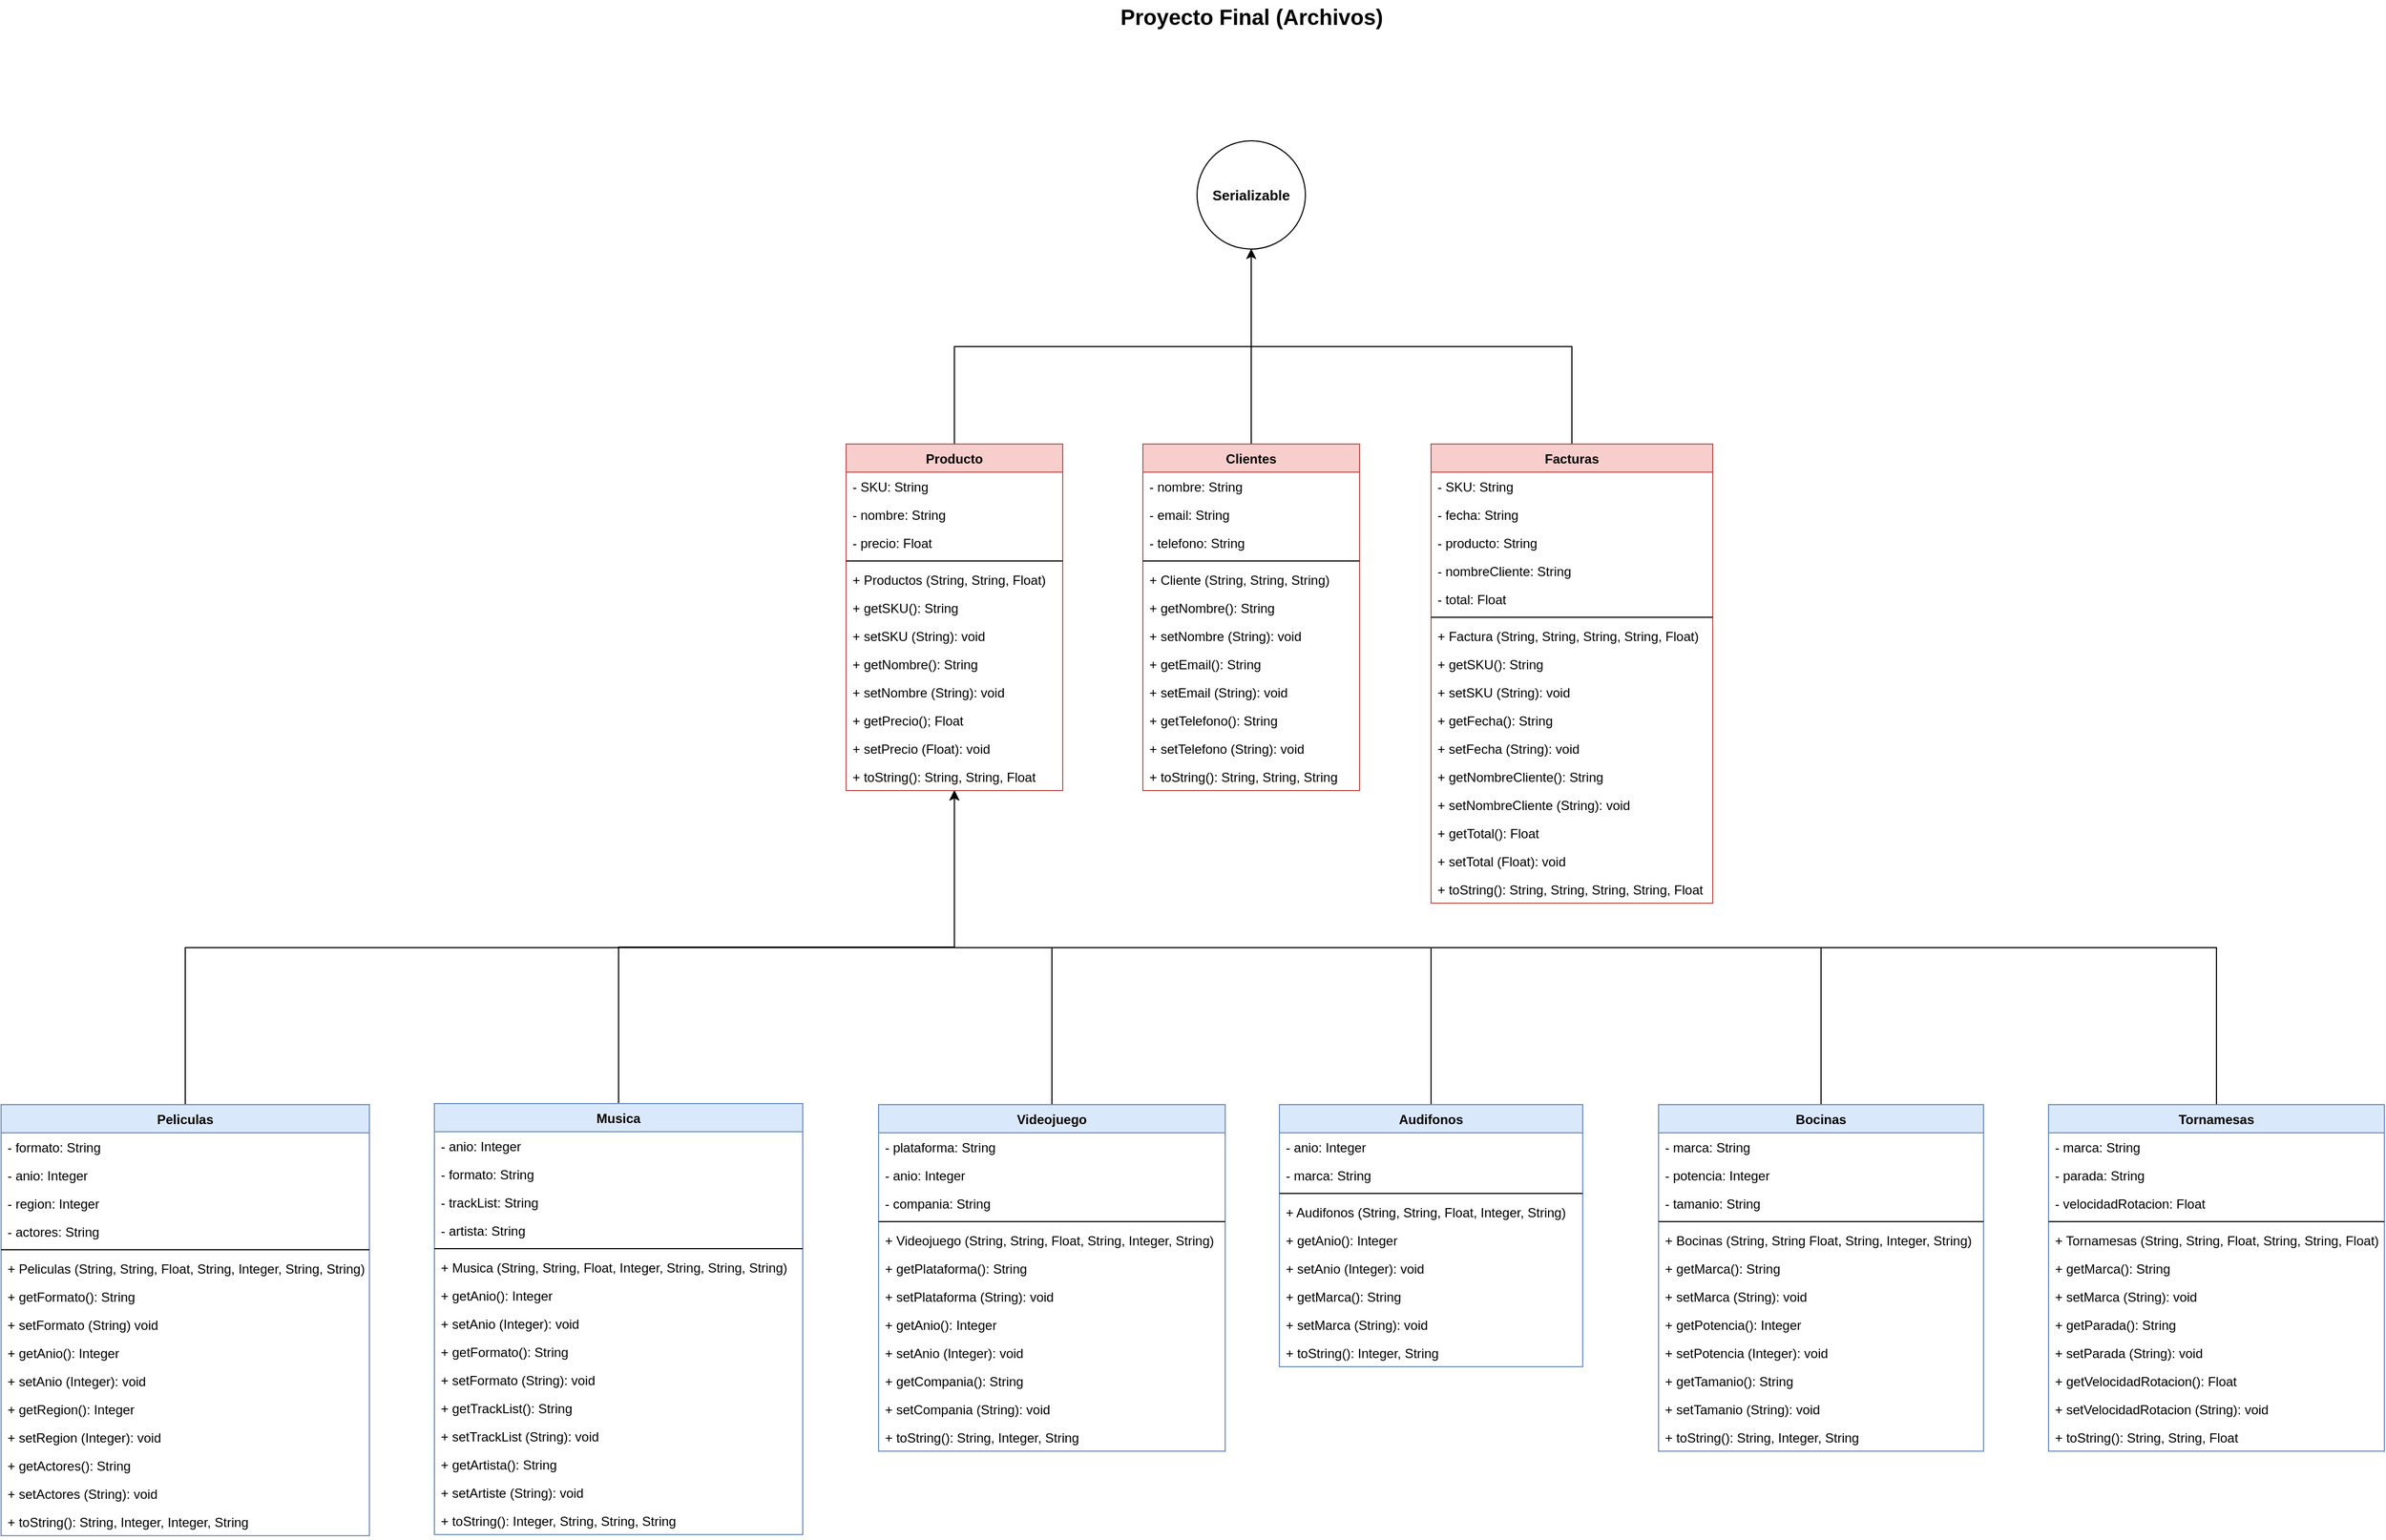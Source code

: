 <mxfile version="13.9.9" type="device"><diagram id="_PkQjWVfxW_Evuako5rk" name="Página-1"><mxGraphModel dx="1915" dy="2550" grid="1" gridSize="10" guides="1" tooltips="1" connect="1" arrows="1" fold="1" page="1" pageScale="1" pageWidth="827" pageHeight="1169" math="0" shadow="0"><root><mxCell id="0"/><mxCell id="1" parent="0"/><mxCell id="biN1nYzGCnB0unuZMcAS-1" value="Proyecto Final (Archivos)" style="text;html=1;align=center;verticalAlign=middle;resizable=0;points=[];autosize=1;fontStyle=1;fontSize=20;" parent="1" vertex="1"><mxGeometry x="284" y="-170" width="260" height="30" as="geometry"/></mxCell><mxCell id="DQZU4LVJvllNAFdN2FBB-2" style="edgeStyle=orthogonalEdgeStyle;rounded=0;orthogonalLoop=1;jettySize=auto;html=1;exitX=0.5;exitY=0;exitDx=0;exitDy=0;" edge="1" parent="1" source="biN1nYzGCnB0unuZMcAS-2" target="DQZU4LVJvllNAFdN2FBB-1"><mxGeometry relative="1" as="geometry"/></mxCell><mxCell id="biN1nYzGCnB0unuZMcAS-2" value="Producto" style="swimlane;fontStyle=1;align=center;verticalAlign=top;childLayout=stackLayout;horizontal=1;startSize=26;horizontalStack=0;resizeParent=1;resizeParentMax=0;resizeLast=0;collapsible=1;marginBottom=0;fontSize=12;fillColor=#f8cecc;strokeColor=#b85450;" parent="1" vertex="1"><mxGeometry x="40" y="240" width="200" height="320" as="geometry"/></mxCell><mxCell id="biN1nYzGCnB0unuZMcAS-3" value="- SKU: String" style="text;strokeColor=none;fillColor=none;align=left;verticalAlign=top;spacingLeft=4;spacingRight=4;overflow=hidden;rotatable=0;points=[[0,0.5],[1,0.5]];portConstraint=eastwest;" parent="biN1nYzGCnB0unuZMcAS-2" vertex="1"><mxGeometry y="26" width="200" height="26" as="geometry"/></mxCell><mxCell id="biN1nYzGCnB0unuZMcAS-6" value="- nombre: String" style="text;strokeColor=none;fillColor=none;align=left;verticalAlign=top;spacingLeft=4;spacingRight=4;overflow=hidden;rotatable=0;points=[[0,0.5],[1,0.5]];portConstraint=eastwest;" parent="biN1nYzGCnB0unuZMcAS-2" vertex="1"><mxGeometry y="52" width="200" height="26" as="geometry"/></mxCell><mxCell id="biN1nYzGCnB0unuZMcAS-7" value="- precio: Float" style="text;strokeColor=none;fillColor=none;align=left;verticalAlign=top;spacingLeft=4;spacingRight=4;overflow=hidden;rotatable=0;points=[[0,0.5],[1,0.5]];portConstraint=eastwest;" parent="biN1nYzGCnB0unuZMcAS-2" vertex="1"><mxGeometry y="78" width="200" height="26" as="geometry"/></mxCell><mxCell id="biN1nYzGCnB0unuZMcAS-4" value="" style="line;strokeWidth=1;fillColor=none;align=left;verticalAlign=middle;spacingTop=-1;spacingLeft=3;spacingRight=3;rotatable=0;labelPosition=right;points=[];portConstraint=eastwest;" parent="biN1nYzGCnB0unuZMcAS-2" vertex="1"><mxGeometry y="104" width="200" height="8" as="geometry"/></mxCell><mxCell id="biN1nYzGCnB0unuZMcAS-5" value="+ Productos (String, String, Float)" style="text;strokeColor=none;fillColor=none;align=left;verticalAlign=top;spacingLeft=4;spacingRight=4;overflow=hidden;rotatable=0;points=[[0,0.5],[1,0.5]];portConstraint=eastwest;" parent="biN1nYzGCnB0unuZMcAS-2" vertex="1"><mxGeometry y="112" width="200" height="26" as="geometry"/></mxCell><mxCell id="biN1nYzGCnB0unuZMcAS-8" value="+ getSKU(): String" style="text;strokeColor=none;fillColor=none;align=left;verticalAlign=top;spacingLeft=4;spacingRight=4;overflow=hidden;rotatable=0;points=[[0,0.5],[1,0.5]];portConstraint=eastwest;" parent="biN1nYzGCnB0unuZMcAS-2" vertex="1"><mxGeometry y="138" width="200" height="26" as="geometry"/></mxCell><mxCell id="biN1nYzGCnB0unuZMcAS-9" value="+ setSKU (String): void" style="text;strokeColor=none;fillColor=none;align=left;verticalAlign=top;spacingLeft=4;spacingRight=4;overflow=hidden;rotatable=0;points=[[0,0.5],[1,0.5]];portConstraint=eastwest;" parent="biN1nYzGCnB0unuZMcAS-2" vertex="1"><mxGeometry y="164" width="200" height="26" as="geometry"/></mxCell><mxCell id="biN1nYzGCnB0unuZMcAS-10" value="+ getNombre(): String" style="text;strokeColor=none;fillColor=none;align=left;verticalAlign=top;spacingLeft=4;spacingRight=4;overflow=hidden;rotatable=0;points=[[0,0.5],[1,0.5]];portConstraint=eastwest;" parent="biN1nYzGCnB0unuZMcAS-2" vertex="1"><mxGeometry y="190" width="200" height="26" as="geometry"/></mxCell><mxCell id="biN1nYzGCnB0unuZMcAS-11" value="+ setNombre (String): void" style="text;strokeColor=none;fillColor=none;align=left;verticalAlign=top;spacingLeft=4;spacingRight=4;overflow=hidden;rotatable=0;points=[[0,0.5],[1,0.5]];portConstraint=eastwest;" parent="biN1nYzGCnB0unuZMcAS-2" vertex="1"><mxGeometry y="216" width="200" height="26" as="geometry"/></mxCell><mxCell id="biN1nYzGCnB0unuZMcAS-12" value="+ getPrecio(); Float" style="text;strokeColor=none;fillColor=none;align=left;verticalAlign=top;spacingLeft=4;spacingRight=4;overflow=hidden;rotatable=0;points=[[0,0.5],[1,0.5]];portConstraint=eastwest;" parent="biN1nYzGCnB0unuZMcAS-2" vertex="1"><mxGeometry y="242" width="200" height="26" as="geometry"/></mxCell><mxCell id="biN1nYzGCnB0unuZMcAS-13" value="+ setPrecio (Float): void" style="text;strokeColor=none;fillColor=none;align=left;verticalAlign=top;spacingLeft=4;spacingRight=4;overflow=hidden;rotatable=0;points=[[0,0.5],[1,0.5]];portConstraint=eastwest;" parent="biN1nYzGCnB0unuZMcAS-2" vertex="1"><mxGeometry y="268" width="200" height="26" as="geometry"/></mxCell><mxCell id="biN1nYzGCnB0unuZMcAS-14" value="+ toString(): String, String, Float" style="text;strokeColor=none;fillColor=none;align=left;verticalAlign=top;spacingLeft=4;spacingRight=4;overflow=hidden;rotatable=0;points=[[0,0.5],[1,0.5]];portConstraint=eastwest;" parent="biN1nYzGCnB0unuZMcAS-2" vertex="1"><mxGeometry y="294" width="200" height="26" as="geometry"/></mxCell><mxCell id="DQZU4LVJvllNAFdN2FBB-3" style="edgeStyle=orthogonalEdgeStyle;rounded=0;orthogonalLoop=1;jettySize=auto;html=1;exitX=0.5;exitY=0;exitDx=0;exitDy=0;" edge="1" parent="1" source="biN1nYzGCnB0unuZMcAS-15" target="DQZU4LVJvllNAFdN2FBB-1"><mxGeometry relative="1" as="geometry"/></mxCell><mxCell id="biN1nYzGCnB0unuZMcAS-15" value="Clientes" style="swimlane;fontStyle=1;align=center;verticalAlign=top;childLayout=stackLayout;horizontal=1;startSize=26;horizontalStack=0;resizeParent=1;resizeParentMax=0;resizeLast=0;collapsible=1;marginBottom=0;fontSize=12;fillColor=#f8cecc;strokeColor=#b85450;" parent="1" vertex="1"><mxGeometry x="314" y="240" width="200" height="320" as="geometry"/></mxCell><mxCell id="biN1nYzGCnB0unuZMcAS-16" value="- nombre: String" style="text;strokeColor=none;fillColor=none;align=left;verticalAlign=top;spacingLeft=4;spacingRight=4;overflow=hidden;rotatable=0;points=[[0,0.5],[1,0.5]];portConstraint=eastwest;" parent="biN1nYzGCnB0unuZMcAS-15" vertex="1"><mxGeometry y="26" width="200" height="26" as="geometry"/></mxCell><mxCell id="biN1nYzGCnB0unuZMcAS-17" value="- email: String" style="text;strokeColor=none;fillColor=none;align=left;verticalAlign=top;spacingLeft=4;spacingRight=4;overflow=hidden;rotatable=0;points=[[0,0.5],[1,0.5]];portConstraint=eastwest;" parent="biN1nYzGCnB0unuZMcAS-15" vertex="1"><mxGeometry y="52" width="200" height="26" as="geometry"/></mxCell><mxCell id="biN1nYzGCnB0unuZMcAS-18" value="- telefono: String" style="text;strokeColor=none;fillColor=none;align=left;verticalAlign=top;spacingLeft=4;spacingRight=4;overflow=hidden;rotatable=0;points=[[0,0.5],[1,0.5]];portConstraint=eastwest;" parent="biN1nYzGCnB0unuZMcAS-15" vertex="1"><mxGeometry y="78" width="200" height="26" as="geometry"/></mxCell><mxCell id="biN1nYzGCnB0unuZMcAS-19" value="" style="line;strokeWidth=1;fillColor=none;align=left;verticalAlign=middle;spacingTop=-1;spacingLeft=3;spacingRight=3;rotatable=0;labelPosition=right;points=[];portConstraint=eastwest;" parent="biN1nYzGCnB0unuZMcAS-15" vertex="1"><mxGeometry y="104" width="200" height="8" as="geometry"/></mxCell><mxCell id="biN1nYzGCnB0unuZMcAS-20" value="+ Cliente (String, String, String)" style="text;strokeColor=none;fillColor=none;align=left;verticalAlign=top;spacingLeft=4;spacingRight=4;overflow=hidden;rotatable=0;points=[[0,0.5],[1,0.5]];portConstraint=eastwest;" parent="biN1nYzGCnB0unuZMcAS-15" vertex="1"><mxGeometry y="112" width="200" height="26" as="geometry"/></mxCell><mxCell id="biN1nYzGCnB0unuZMcAS-21" value="+ getNombre(): String" style="text;strokeColor=none;fillColor=none;align=left;verticalAlign=top;spacingLeft=4;spacingRight=4;overflow=hidden;rotatable=0;points=[[0,0.5],[1,0.5]];portConstraint=eastwest;" parent="biN1nYzGCnB0unuZMcAS-15" vertex="1"><mxGeometry y="138" width="200" height="26" as="geometry"/></mxCell><mxCell id="biN1nYzGCnB0unuZMcAS-22" value="+ setNombre (String): void" style="text;strokeColor=none;fillColor=none;align=left;verticalAlign=top;spacingLeft=4;spacingRight=4;overflow=hidden;rotatable=0;points=[[0,0.5],[1,0.5]];portConstraint=eastwest;" parent="biN1nYzGCnB0unuZMcAS-15" vertex="1"><mxGeometry y="164" width="200" height="26" as="geometry"/></mxCell><mxCell id="biN1nYzGCnB0unuZMcAS-23" value="+ getEmail(): String" style="text;strokeColor=none;fillColor=none;align=left;verticalAlign=top;spacingLeft=4;spacingRight=4;overflow=hidden;rotatable=0;points=[[0,0.5],[1,0.5]];portConstraint=eastwest;" parent="biN1nYzGCnB0unuZMcAS-15" vertex="1"><mxGeometry y="190" width="200" height="26" as="geometry"/></mxCell><mxCell id="biN1nYzGCnB0unuZMcAS-24" value="+ setEmail (String): void" style="text;strokeColor=none;fillColor=none;align=left;verticalAlign=top;spacingLeft=4;spacingRight=4;overflow=hidden;rotatable=0;points=[[0,0.5],[1,0.5]];portConstraint=eastwest;" parent="biN1nYzGCnB0unuZMcAS-15" vertex="1"><mxGeometry y="216" width="200" height="26" as="geometry"/></mxCell><mxCell id="biN1nYzGCnB0unuZMcAS-25" value="+ getTelefono(): String" style="text;strokeColor=none;fillColor=none;align=left;verticalAlign=top;spacingLeft=4;spacingRight=4;overflow=hidden;rotatable=0;points=[[0,0.5],[1,0.5]];portConstraint=eastwest;" parent="biN1nYzGCnB0unuZMcAS-15" vertex="1"><mxGeometry y="242" width="200" height="26" as="geometry"/></mxCell><mxCell id="biN1nYzGCnB0unuZMcAS-26" value="+ setTelefono (String): void" style="text;strokeColor=none;fillColor=none;align=left;verticalAlign=top;spacingLeft=4;spacingRight=4;overflow=hidden;rotatable=0;points=[[0,0.5],[1,0.5]];portConstraint=eastwest;" parent="biN1nYzGCnB0unuZMcAS-15" vertex="1"><mxGeometry y="268" width="200" height="26" as="geometry"/></mxCell><mxCell id="biN1nYzGCnB0unuZMcAS-27" value="+ toString(): String, String, String" style="text;strokeColor=none;fillColor=none;align=left;verticalAlign=top;spacingLeft=4;spacingRight=4;overflow=hidden;rotatable=0;points=[[0,0.5],[1,0.5]];portConstraint=eastwest;" parent="biN1nYzGCnB0unuZMcAS-15" vertex="1"><mxGeometry y="294" width="200" height="26" as="geometry"/></mxCell><mxCell id="DQZU4LVJvllNAFdN2FBB-4" style="edgeStyle=orthogonalEdgeStyle;rounded=0;orthogonalLoop=1;jettySize=auto;html=1;exitX=0.5;exitY=0;exitDx=0;exitDy=0;" edge="1" parent="1" source="biN1nYzGCnB0unuZMcAS-28" target="DQZU4LVJvllNAFdN2FBB-1"><mxGeometry relative="1" as="geometry"/></mxCell><mxCell id="biN1nYzGCnB0unuZMcAS-28" value="Facturas" style="swimlane;fontStyle=1;align=center;verticalAlign=top;childLayout=stackLayout;horizontal=1;startSize=26;horizontalStack=0;resizeParent=1;resizeParentMax=0;resizeLast=0;collapsible=1;marginBottom=0;fontSize=12;fillColor=#f8cecc;strokeColor=#b85450;" parent="1" vertex="1"><mxGeometry x="580" y="240" width="260" height="424" as="geometry"/></mxCell><mxCell id="biN1nYzGCnB0unuZMcAS-29" value="- SKU: String" style="text;strokeColor=none;fillColor=none;align=left;verticalAlign=top;spacingLeft=4;spacingRight=4;overflow=hidden;rotatable=0;points=[[0,0.5],[1,0.5]];portConstraint=eastwest;" parent="biN1nYzGCnB0unuZMcAS-28" vertex="1"><mxGeometry y="26" width="260" height="26" as="geometry"/></mxCell><mxCell id="biN1nYzGCnB0unuZMcAS-30" value="- fecha: String" style="text;strokeColor=none;fillColor=none;align=left;verticalAlign=top;spacingLeft=4;spacingRight=4;overflow=hidden;rotatable=0;points=[[0,0.5],[1,0.5]];portConstraint=eastwest;" parent="biN1nYzGCnB0unuZMcAS-28" vertex="1"><mxGeometry y="52" width="260" height="26" as="geometry"/></mxCell><mxCell id="biN1nYzGCnB0unuZMcAS-31" value="- producto: String" style="text;strokeColor=none;fillColor=none;align=left;verticalAlign=top;spacingLeft=4;spacingRight=4;overflow=hidden;rotatable=0;points=[[0,0.5],[1,0.5]];portConstraint=eastwest;" parent="biN1nYzGCnB0unuZMcAS-28" vertex="1"><mxGeometry y="78" width="260" height="26" as="geometry"/></mxCell><mxCell id="biN1nYzGCnB0unuZMcAS-41" value="- nombreCliente: String" style="text;strokeColor=none;fillColor=none;align=left;verticalAlign=top;spacingLeft=4;spacingRight=4;overflow=hidden;rotatable=0;points=[[0,0.5],[1,0.5]];portConstraint=eastwest;" parent="biN1nYzGCnB0unuZMcAS-28" vertex="1"><mxGeometry y="104" width="260" height="26" as="geometry"/></mxCell><mxCell id="biN1nYzGCnB0unuZMcAS-42" value="- total: Float" style="text;strokeColor=none;fillColor=none;align=left;verticalAlign=top;spacingLeft=4;spacingRight=4;overflow=hidden;rotatable=0;points=[[0,0.5],[1,0.5]];portConstraint=eastwest;" parent="biN1nYzGCnB0unuZMcAS-28" vertex="1"><mxGeometry y="130" width="260" height="26" as="geometry"/></mxCell><mxCell id="biN1nYzGCnB0unuZMcAS-32" value="" style="line;strokeWidth=1;fillColor=none;align=left;verticalAlign=middle;spacingTop=-1;spacingLeft=3;spacingRight=3;rotatable=0;labelPosition=right;points=[];portConstraint=eastwest;" parent="biN1nYzGCnB0unuZMcAS-28" vertex="1"><mxGeometry y="156" width="260" height="8" as="geometry"/></mxCell><mxCell id="biN1nYzGCnB0unuZMcAS-33" value="+ Factura (String, String, String, String, Float)" style="text;strokeColor=none;fillColor=none;align=left;verticalAlign=top;spacingLeft=4;spacingRight=4;overflow=hidden;rotatable=0;points=[[0,0.5],[1,0.5]];portConstraint=eastwest;" parent="biN1nYzGCnB0unuZMcAS-28" vertex="1"><mxGeometry y="164" width="260" height="26" as="geometry"/></mxCell><mxCell id="biN1nYzGCnB0unuZMcAS-34" value="+ getSKU(): String" style="text;strokeColor=none;fillColor=none;align=left;verticalAlign=top;spacingLeft=4;spacingRight=4;overflow=hidden;rotatable=0;points=[[0,0.5],[1,0.5]];portConstraint=eastwest;" parent="biN1nYzGCnB0unuZMcAS-28" vertex="1"><mxGeometry y="190" width="260" height="26" as="geometry"/></mxCell><mxCell id="biN1nYzGCnB0unuZMcAS-35" value="+ setSKU (String): void" style="text;strokeColor=none;fillColor=none;align=left;verticalAlign=top;spacingLeft=4;spacingRight=4;overflow=hidden;rotatable=0;points=[[0,0.5],[1,0.5]];portConstraint=eastwest;" parent="biN1nYzGCnB0unuZMcAS-28" vertex="1"><mxGeometry y="216" width="260" height="26" as="geometry"/></mxCell><mxCell id="biN1nYzGCnB0unuZMcAS-36" value="+ getFecha(): String" style="text;strokeColor=none;fillColor=none;align=left;verticalAlign=top;spacingLeft=4;spacingRight=4;overflow=hidden;rotatable=0;points=[[0,0.5],[1,0.5]];portConstraint=eastwest;" parent="biN1nYzGCnB0unuZMcAS-28" vertex="1"><mxGeometry y="242" width="260" height="26" as="geometry"/></mxCell><mxCell id="biN1nYzGCnB0unuZMcAS-37" value="+ setFecha (String): void" style="text;strokeColor=none;fillColor=none;align=left;verticalAlign=top;spacingLeft=4;spacingRight=4;overflow=hidden;rotatable=0;points=[[0,0.5],[1,0.5]];portConstraint=eastwest;" parent="biN1nYzGCnB0unuZMcAS-28" vertex="1"><mxGeometry y="268" width="260" height="26" as="geometry"/></mxCell><mxCell id="biN1nYzGCnB0unuZMcAS-38" value="+ getNombreCliente(): String" style="text;strokeColor=none;fillColor=none;align=left;verticalAlign=top;spacingLeft=4;spacingRight=4;overflow=hidden;rotatable=0;points=[[0,0.5],[1,0.5]];portConstraint=eastwest;" parent="biN1nYzGCnB0unuZMcAS-28" vertex="1"><mxGeometry y="294" width="260" height="26" as="geometry"/></mxCell><mxCell id="biN1nYzGCnB0unuZMcAS-39" value="+ setNombreCliente (String): void" style="text;strokeColor=none;fillColor=none;align=left;verticalAlign=top;spacingLeft=4;spacingRight=4;overflow=hidden;rotatable=0;points=[[0,0.5],[1,0.5]];portConstraint=eastwest;" parent="biN1nYzGCnB0unuZMcAS-28" vertex="1"><mxGeometry y="320" width="260" height="26" as="geometry"/></mxCell><mxCell id="biN1nYzGCnB0unuZMcAS-40" value="+ getTotal(): Float" style="text;strokeColor=none;fillColor=none;align=left;verticalAlign=top;spacingLeft=4;spacingRight=4;overflow=hidden;rotatable=0;points=[[0,0.5],[1,0.5]];portConstraint=eastwest;" parent="biN1nYzGCnB0unuZMcAS-28" vertex="1"><mxGeometry y="346" width="260" height="26" as="geometry"/></mxCell><mxCell id="biN1nYzGCnB0unuZMcAS-43" value="+ setTotal (Float): void" style="text;strokeColor=none;fillColor=none;align=left;verticalAlign=top;spacingLeft=4;spacingRight=4;overflow=hidden;rotatable=0;points=[[0,0.5],[1,0.5]];portConstraint=eastwest;" parent="biN1nYzGCnB0unuZMcAS-28" vertex="1"><mxGeometry y="372" width="260" height="26" as="geometry"/></mxCell><mxCell id="biN1nYzGCnB0unuZMcAS-44" value="+ toString(): String, String, String, String, Float" style="text;strokeColor=none;fillColor=none;align=left;verticalAlign=top;spacingLeft=4;spacingRight=4;overflow=hidden;rotatable=0;points=[[0,0.5],[1,0.5]];portConstraint=eastwest;" parent="biN1nYzGCnB0unuZMcAS-28" vertex="1"><mxGeometry y="398" width="260" height="26" as="geometry"/></mxCell><mxCell id="biN1nYzGCnB0unuZMcAS-132" style="edgeStyle=orthogonalEdgeStyle;rounded=0;orthogonalLoop=1;jettySize=auto;html=1;exitX=0.5;exitY=0;exitDx=0;exitDy=0;fontSize=12;" parent="1" source="biN1nYzGCnB0unuZMcAS-46" target="biN1nYzGCnB0unuZMcAS-2" edge="1"><mxGeometry relative="1" as="geometry"/></mxCell><mxCell id="biN1nYzGCnB0unuZMcAS-46" value="Peliculas" style="swimlane;fontStyle=1;align=center;verticalAlign=top;childLayout=stackLayout;horizontal=1;startSize=26;horizontalStack=0;resizeParent=1;resizeParentMax=0;resizeLast=0;collapsible=1;marginBottom=0;fontSize=12;fillColor=#dae8fc;strokeColor=#6c8ebf;" parent="1" vertex="1"><mxGeometry x="-740" y="850" width="340" height="398" as="geometry"/></mxCell><mxCell id="biN1nYzGCnB0unuZMcAS-47" value="- formato: String" style="text;strokeColor=none;fillColor=none;align=left;verticalAlign=top;spacingLeft=4;spacingRight=4;overflow=hidden;rotatable=0;points=[[0,0.5],[1,0.5]];portConstraint=eastwest;" parent="biN1nYzGCnB0unuZMcAS-46" vertex="1"><mxGeometry y="26" width="340" height="26" as="geometry"/></mxCell><mxCell id="biN1nYzGCnB0unuZMcAS-48" value="- anio: Integer" style="text;strokeColor=none;fillColor=none;align=left;verticalAlign=top;spacingLeft=4;spacingRight=4;overflow=hidden;rotatable=0;points=[[0,0.5],[1,0.5]];portConstraint=eastwest;" parent="biN1nYzGCnB0unuZMcAS-46" vertex="1"><mxGeometry y="52" width="340" height="26" as="geometry"/></mxCell><mxCell id="biN1nYzGCnB0unuZMcAS-49" value="- region: Integer" style="text;strokeColor=none;fillColor=none;align=left;verticalAlign=top;spacingLeft=4;spacingRight=4;overflow=hidden;rotatable=0;points=[[0,0.5],[1,0.5]];portConstraint=eastwest;" parent="biN1nYzGCnB0unuZMcAS-46" vertex="1"><mxGeometry y="78" width="340" height="26" as="geometry"/></mxCell><mxCell id="biN1nYzGCnB0unuZMcAS-59" value="- actores: String" style="text;strokeColor=none;fillColor=none;align=left;verticalAlign=top;spacingLeft=4;spacingRight=4;overflow=hidden;rotatable=0;points=[[0,0.5],[1,0.5]];portConstraint=eastwest;" parent="biN1nYzGCnB0unuZMcAS-46" vertex="1"><mxGeometry y="104" width="340" height="26" as="geometry"/></mxCell><mxCell id="biN1nYzGCnB0unuZMcAS-50" value="" style="line;strokeWidth=1;fillColor=none;align=left;verticalAlign=middle;spacingTop=-1;spacingLeft=3;spacingRight=3;rotatable=0;labelPosition=right;points=[];portConstraint=eastwest;" parent="biN1nYzGCnB0unuZMcAS-46" vertex="1"><mxGeometry y="130" width="340" height="8" as="geometry"/></mxCell><mxCell id="biN1nYzGCnB0unuZMcAS-51" value="+ Peliculas (String, String, Float, String, Integer, String, String)" style="text;strokeColor=none;fillColor=none;align=left;verticalAlign=top;spacingLeft=4;spacingRight=4;overflow=hidden;rotatable=0;points=[[0,0.5],[1,0.5]];portConstraint=eastwest;" parent="biN1nYzGCnB0unuZMcAS-46" vertex="1"><mxGeometry y="138" width="340" height="26" as="geometry"/></mxCell><mxCell id="biN1nYzGCnB0unuZMcAS-52" value="+ getFormato(): String" style="text;strokeColor=none;fillColor=none;align=left;verticalAlign=top;spacingLeft=4;spacingRight=4;overflow=hidden;rotatable=0;points=[[0,0.5],[1,0.5]];portConstraint=eastwest;" parent="biN1nYzGCnB0unuZMcAS-46" vertex="1"><mxGeometry y="164" width="340" height="26" as="geometry"/></mxCell><mxCell id="biN1nYzGCnB0unuZMcAS-53" value="+ setFormato (String) void" style="text;strokeColor=none;fillColor=none;align=left;verticalAlign=top;spacingLeft=4;spacingRight=4;overflow=hidden;rotatable=0;points=[[0,0.5],[1,0.5]];portConstraint=eastwest;" parent="biN1nYzGCnB0unuZMcAS-46" vertex="1"><mxGeometry y="190" width="340" height="26" as="geometry"/></mxCell><mxCell id="biN1nYzGCnB0unuZMcAS-54" value="+ getAnio(): Integer" style="text;strokeColor=none;fillColor=none;align=left;verticalAlign=top;spacingLeft=4;spacingRight=4;overflow=hidden;rotatable=0;points=[[0,0.5],[1,0.5]];portConstraint=eastwest;" parent="biN1nYzGCnB0unuZMcAS-46" vertex="1"><mxGeometry y="216" width="340" height="26" as="geometry"/></mxCell><mxCell id="biN1nYzGCnB0unuZMcAS-55" value="+ setAnio (Integer): void" style="text;strokeColor=none;fillColor=none;align=left;verticalAlign=top;spacingLeft=4;spacingRight=4;overflow=hidden;rotatable=0;points=[[0,0.5],[1,0.5]];portConstraint=eastwest;" parent="biN1nYzGCnB0unuZMcAS-46" vertex="1"><mxGeometry y="242" width="340" height="26" as="geometry"/></mxCell><mxCell id="biN1nYzGCnB0unuZMcAS-56" value="+ getRegion(): Integer" style="text;strokeColor=none;fillColor=none;align=left;verticalAlign=top;spacingLeft=4;spacingRight=4;overflow=hidden;rotatable=0;points=[[0,0.5],[1,0.5]];portConstraint=eastwest;" parent="biN1nYzGCnB0unuZMcAS-46" vertex="1"><mxGeometry y="268" width="340" height="26" as="geometry"/></mxCell><mxCell id="biN1nYzGCnB0unuZMcAS-57" value="+ setRegion (Integer): void" style="text;strokeColor=none;fillColor=none;align=left;verticalAlign=top;spacingLeft=4;spacingRight=4;overflow=hidden;rotatable=0;points=[[0,0.5],[1,0.5]];portConstraint=eastwest;" parent="biN1nYzGCnB0unuZMcAS-46" vertex="1"><mxGeometry y="294" width="340" height="26" as="geometry"/></mxCell><mxCell id="biN1nYzGCnB0unuZMcAS-58" value="+ getActores(): String" style="text;strokeColor=none;fillColor=none;align=left;verticalAlign=top;spacingLeft=4;spacingRight=4;overflow=hidden;rotatable=0;points=[[0,0.5],[1,0.5]];portConstraint=eastwest;" parent="biN1nYzGCnB0unuZMcAS-46" vertex="1"><mxGeometry y="320" width="340" height="26" as="geometry"/></mxCell><mxCell id="biN1nYzGCnB0unuZMcAS-60" value="+ setActores (String): void" style="text;strokeColor=none;fillColor=none;align=left;verticalAlign=top;spacingLeft=4;spacingRight=4;overflow=hidden;rotatable=0;points=[[0,0.5],[1,0.5]];portConstraint=eastwest;" parent="biN1nYzGCnB0unuZMcAS-46" vertex="1"><mxGeometry y="346" width="340" height="26" as="geometry"/></mxCell><mxCell id="biN1nYzGCnB0unuZMcAS-63" value="+ toString(): String, Integer, Integer, String" style="text;strokeColor=none;fillColor=none;align=left;verticalAlign=top;spacingLeft=4;spacingRight=4;overflow=hidden;rotatable=0;points=[[0,0.5],[1,0.5]];portConstraint=eastwest;" parent="biN1nYzGCnB0unuZMcAS-46" vertex="1"><mxGeometry y="372" width="340" height="26" as="geometry"/></mxCell><mxCell id="biN1nYzGCnB0unuZMcAS-133" style="edgeStyle=orthogonalEdgeStyle;rounded=0;orthogonalLoop=1;jettySize=auto;html=1;exitX=0.5;exitY=0;exitDx=0;exitDy=0;fontSize=12;" parent="1" source="biN1nYzGCnB0unuZMcAS-64" target="biN1nYzGCnB0unuZMcAS-2" edge="1"><mxGeometry relative="1" as="geometry"/></mxCell><mxCell id="biN1nYzGCnB0unuZMcAS-64" value="Musica" style="swimlane;fontStyle=1;align=center;verticalAlign=top;childLayout=stackLayout;horizontal=1;startSize=26;horizontalStack=0;resizeParent=1;resizeParentMax=0;resizeLast=0;collapsible=1;marginBottom=0;fontSize=12;fillColor=#dae8fc;strokeColor=#6c8ebf;" parent="1" vertex="1"><mxGeometry x="-340" y="849" width="340" height="398" as="geometry"/></mxCell><mxCell id="biN1nYzGCnB0unuZMcAS-65" value="- anio: Integer" style="text;strokeColor=none;fillColor=none;align=left;verticalAlign=top;spacingLeft=4;spacingRight=4;overflow=hidden;rotatable=0;points=[[0,0.5],[1,0.5]];portConstraint=eastwest;" parent="biN1nYzGCnB0unuZMcAS-64" vertex="1"><mxGeometry y="26" width="340" height="26" as="geometry"/></mxCell><mxCell id="biN1nYzGCnB0unuZMcAS-66" value="- formato: String" style="text;strokeColor=none;fillColor=none;align=left;verticalAlign=top;spacingLeft=4;spacingRight=4;overflow=hidden;rotatable=0;points=[[0,0.5],[1,0.5]];portConstraint=eastwest;" parent="biN1nYzGCnB0unuZMcAS-64" vertex="1"><mxGeometry y="52" width="340" height="26" as="geometry"/></mxCell><mxCell id="biN1nYzGCnB0unuZMcAS-67" value="- trackList: String" style="text;strokeColor=none;fillColor=none;align=left;verticalAlign=top;spacingLeft=4;spacingRight=4;overflow=hidden;rotatable=0;points=[[0,0.5],[1,0.5]];portConstraint=eastwest;" parent="biN1nYzGCnB0unuZMcAS-64" vertex="1"><mxGeometry y="78" width="340" height="26" as="geometry"/></mxCell><mxCell id="biN1nYzGCnB0unuZMcAS-77" value="- artista: String" style="text;strokeColor=none;fillColor=none;align=left;verticalAlign=top;spacingLeft=4;spacingRight=4;overflow=hidden;rotatable=0;points=[[0,0.5],[1,0.5]];portConstraint=eastwest;" parent="biN1nYzGCnB0unuZMcAS-64" vertex="1"><mxGeometry y="104" width="340" height="26" as="geometry"/></mxCell><mxCell id="biN1nYzGCnB0unuZMcAS-68" value="" style="line;strokeWidth=1;fillColor=none;align=left;verticalAlign=middle;spacingTop=-1;spacingLeft=3;spacingRight=3;rotatable=0;labelPosition=right;points=[];portConstraint=eastwest;" parent="biN1nYzGCnB0unuZMcAS-64" vertex="1"><mxGeometry y="130" width="340" height="8" as="geometry"/></mxCell><mxCell id="biN1nYzGCnB0unuZMcAS-69" value="+ Musica (String, String, Float, Integer, String, String, String)" style="text;strokeColor=none;fillColor=none;align=left;verticalAlign=top;spacingLeft=4;spacingRight=4;overflow=hidden;rotatable=0;points=[[0,0.5],[1,0.5]];portConstraint=eastwest;" parent="biN1nYzGCnB0unuZMcAS-64" vertex="1"><mxGeometry y="138" width="340" height="26" as="geometry"/></mxCell><mxCell id="biN1nYzGCnB0unuZMcAS-70" value="+ getAnio(): Integer" style="text;strokeColor=none;fillColor=none;align=left;verticalAlign=top;spacingLeft=4;spacingRight=4;overflow=hidden;rotatable=0;points=[[0,0.5],[1,0.5]];portConstraint=eastwest;" parent="biN1nYzGCnB0unuZMcAS-64" vertex="1"><mxGeometry y="164" width="340" height="26" as="geometry"/></mxCell><mxCell id="biN1nYzGCnB0unuZMcAS-71" value="+ setAnio (Integer): void" style="text;strokeColor=none;fillColor=none;align=left;verticalAlign=top;spacingLeft=4;spacingRight=4;overflow=hidden;rotatable=0;points=[[0,0.5],[1,0.5]];portConstraint=eastwest;" parent="biN1nYzGCnB0unuZMcAS-64" vertex="1"><mxGeometry y="190" width="340" height="26" as="geometry"/></mxCell><mxCell id="biN1nYzGCnB0unuZMcAS-72" value="+ getFormato(): String" style="text;strokeColor=none;fillColor=none;align=left;verticalAlign=top;spacingLeft=4;spacingRight=4;overflow=hidden;rotatable=0;points=[[0,0.5],[1,0.5]];portConstraint=eastwest;" parent="biN1nYzGCnB0unuZMcAS-64" vertex="1"><mxGeometry y="216" width="340" height="26" as="geometry"/></mxCell><mxCell id="biN1nYzGCnB0unuZMcAS-73" value="+ setFormato (String): void" style="text;strokeColor=none;fillColor=none;align=left;verticalAlign=top;spacingLeft=4;spacingRight=4;overflow=hidden;rotatable=0;points=[[0,0.5],[1,0.5]];portConstraint=eastwest;" parent="biN1nYzGCnB0unuZMcAS-64" vertex="1"><mxGeometry y="242" width="340" height="26" as="geometry"/></mxCell><mxCell id="biN1nYzGCnB0unuZMcAS-74" value="+ getTrackList(): String" style="text;strokeColor=none;fillColor=none;align=left;verticalAlign=top;spacingLeft=4;spacingRight=4;overflow=hidden;rotatable=0;points=[[0,0.5],[1,0.5]];portConstraint=eastwest;" parent="biN1nYzGCnB0unuZMcAS-64" vertex="1"><mxGeometry y="268" width="340" height="26" as="geometry"/></mxCell><mxCell id="biN1nYzGCnB0unuZMcAS-75" value="+ setTrackList (String): void" style="text;strokeColor=none;fillColor=none;align=left;verticalAlign=top;spacingLeft=4;spacingRight=4;overflow=hidden;rotatable=0;points=[[0,0.5],[1,0.5]];portConstraint=eastwest;" parent="biN1nYzGCnB0unuZMcAS-64" vertex="1"><mxGeometry y="294" width="340" height="26" as="geometry"/></mxCell><mxCell id="biN1nYzGCnB0unuZMcAS-76" value="+ getArtista(): String" style="text;strokeColor=none;fillColor=none;align=left;verticalAlign=top;spacingLeft=4;spacingRight=4;overflow=hidden;rotatable=0;points=[[0,0.5],[1,0.5]];portConstraint=eastwest;" parent="biN1nYzGCnB0unuZMcAS-64" vertex="1"><mxGeometry y="320" width="340" height="26" as="geometry"/></mxCell><mxCell id="biN1nYzGCnB0unuZMcAS-78" value="+ setArtiste (String): void" style="text;strokeColor=none;fillColor=none;align=left;verticalAlign=top;spacingLeft=4;spacingRight=4;overflow=hidden;rotatable=0;points=[[0,0.5],[1,0.5]];portConstraint=eastwest;" parent="biN1nYzGCnB0unuZMcAS-64" vertex="1"><mxGeometry y="346" width="340" height="26" as="geometry"/></mxCell><mxCell id="biN1nYzGCnB0unuZMcAS-79" value="+ toString(): Integer, String, String, String" style="text;strokeColor=none;fillColor=none;align=left;verticalAlign=top;spacingLeft=4;spacingRight=4;overflow=hidden;rotatable=0;points=[[0,0.5],[1,0.5]];portConstraint=eastwest;" parent="biN1nYzGCnB0unuZMcAS-64" vertex="1"><mxGeometry y="372" width="340" height="26" as="geometry"/></mxCell><mxCell id="biN1nYzGCnB0unuZMcAS-134" style="edgeStyle=orthogonalEdgeStyle;rounded=0;orthogonalLoop=1;jettySize=auto;html=1;exitX=0.5;exitY=0;exitDx=0;exitDy=0;fontSize=12;" parent="1" source="biN1nYzGCnB0unuZMcAS-80" target="biN1nYzGCnB0unuZMcAS-2" edge="1"><mxGeometry relative="1" as="geometry"/></mxCell><mxCell id="biN1nYzGCnB0unuZMcAS-80" value="Videojuego" style="swimlane;fontStyle=1;align=center;verticalAlign=top;childLayout=stackLayout;horizontal=1;startSize=26;horizontalStack=0;resizeParent=1;resizeParentMax=0;resizeLast=0;collapsible=1;marginBottom=0;fontSize=12;fillColor=#dae8fc;strokeColor=#6c8ebf;" parent="1" vertex="1"><mxGeometry x="70" y="850" width="320" height="320" as="geometry"/></mxCell><mxCell id="biN1nYzGCnB0unuZMcAS-81" value="- plataforma: String" style="text;strokeColor=none;fillColor=none;align=left;verticalAlign=top;spacingLeft=4;spacingRight=4;overflow=hidden;rotatable=0;points=[[0,0.5],[1,0.5]];portConstraint=eastwest;" parent="biN1nYzGCnB0unuZMcAS-80" vertex="1"><mxGeometry y="26" width="320" height="26" as="geometry"/></mxCell><mxCell id="biN1nYzGCnB0unuZMcAS-82" value="- anio: Integer" style="text;strokeColor=none;fillColor=none;align=left;verticalAlign=top;spacingLeft=4;spacingRight=4;overflow=hidden;rotatable=0;points=[[0,0.5],[1,0.5]];portConstraint=eastwest;" parent="biN1nYzGCnB0unuZMcAS-80" vertex="1"><mxGeometry y="52" width="320" height="26" as="geometry"/></mxCell><mxCell id="biN1nYzGCnB0unuZMcAS-83" value="- compania: String" style="text;strokeColor=none;fillColor=none;align=left;verticalAlign=top;spacingLeft=4;spacingRight=4;overflow=hidden;rotatable=0;points=[[0,0.5],[1,0.5]];portConstraint=eastwest;" parent="biN1nYzGCnB0unuZMcAS-80" vertex="1"><mxGeometry y="78" width="320" height="26" as="geometry"/></mxCell><mxCell id="biN1nYzGCnB0unuZMcAS-84" value="" style="line;strokeWidth=1;fillColor=none;align=left;verticalAlign=middle;spacingTop=-1;spacingLeft=3;spacingRight=3;rotatable=0;labelPosition=right;points=[];portConstraint=eastwest;" parent="biN1nYzGCnB0unuZMcAS-80" vertex="1"><mxGeometry y="104" width="320" height="8" as="geometry"/></mxCell><mxCell id="biN1nYzGCnB0unuZMcAS-85" value="+ Videojuego (String, String, Float, String, Integer, String)" style="text;strokeColor=none;fillColor=none;align=left;verticalAlign=top;spacingLeft=4;spacingRight=4;overflow=hidden;rotatable=0;points=[[0,0.5],[1,0.5]];portConstraint=eastwest;" parent="biN1nYzGCnB0unuZMcAS-80" vertex="1"><mxGeometry y="112" width="320" height="26" as="geometry"/></mxCell><mxCell id="biN1nYzGCnB0unuZMcAS-86" value="+ getPlataforma(): String" style="text;strokeColor=none;fillColor=none;align=left;verticalAlign=top;spacingLeft=4;spacingRight=4;overflow=hidden;rotatable=0;points=[[0,0.5],[1,0.5]];portConstraint=eastwest;" parent="biN1nYzGCnB0unuZMcAS-80" vertex="1"><mxGeometry y="138" width="320" height="26" as="geometry"/></mxCell><mxCell id="biN1nYzGCnB0unuZMcAS-87" value="+ setPlataforma (String): void" style="text;strokeColor=none;fillColor=none;align=left;verticalAlign=top;spacingLeft=4;spacingRight=4;overflow=hidden;rotatable=0;points=[[0,0.5],[1,0.5]];portConstraint=eastwest;" parent="biN1nYzGCnB0unuZMcAS-80" vertex="1"><mxGeometry y="164" width="320" height="26" as="geometry"/></mxCell><mxCell id="biN1nYzGCnB0unuZMcAS-88" value="+ getAnio(): Integer" style="text;strokeColor=none;fillColor=none;align=left;verticalAlign=top;spacingLeft=4;spacingRight=4;overflow=hidden;rotatable=0;points=[[0,0.5],[1,0.5]];portConstraint=eastwest;" parent="biN1nYzGCnB0unuZMcAS-80" vertex="1"><mxGeometry y="190" width="320" height="26" as="geometry"/></mxCell><mxCell id="biN1nYzGCnB0unuZMcAS-89" value="+ setAnio (Integer): void" style="text;strokeColor=none;fillColor=none;align=left;verticalAlign=top;spacingLeft=4;spacingRight=4;overflow=hidden;rotatable=0;points=[[0,0.5],[1,0.5]];portConstraint=eastwest;" parent="biN1nYzGCnB0unuZMcAS-80" vertex="1"><mxGeometry y="216" width="320" height="26" as="geometry"/></mxCell><mxCell id="biN1nYzGCnB0unuZMcAS-90" value="+ getCompania(): String" style="text;strokeColor=none;fillColor=none;align=left;verticalAlign=top;spacingLeft=4;spacingRight=4;overflow=hidden;rotatable=0;points=[[0,0.5],[1,0.5]];portConstraint=eastwest;" parent="biN1nYzGCnB0unuZMcAS-80" vertex="1"><mxGeometry y="242" width="320" height="26" as="geometry"/></mxCell><mxCell id="biN1nYzGCnB0unuZMcAS-91" value="+ setCompania (String): void" style="text;strokeColor=none;fillColor=none;align=left;verticalAlign=top;spacingLeft=4;spacingRight=4;overflow=hidden;rotatable=0;points=[[0,0.5],[1,0.5]];portConstraint=eastwest;" parent="biN1nYzGCnB0unuZMcAS-80" vertex="1"><mxGeometry y="268" width="320" height="26" as="geometry"/></mxCell><mxCell id="biN1nYzGCnB0unuZMcAS-92" value="+ toString(): String, Integer, String" style="text;strokeColor=none;fillColor=none;align=left;verticalAlign=top;spacingLeft=4;spacingRight=4;overflow=hidden;rotatable=0;points=[[0,0.5],[1,0.5]];portConstraint=eastwest;" parent="biN1nYzGCnB0unuZMcAS-80" vertex="1"><mxGeometry y="294" width="320" height="26" as="geometry"/></mxCell><mxCell id="biN1nYzGCnB0unuZMcAS-135" style="edgeStyle=orthogonalEdgeStyle;rounded=0;orthogonalLoop=1;jettySize=auto;html=1;exitX=0.5;exitY=0;exitDx=0;exitDy=0;fontSize=12;" parent="1" source="biN1nYzGCnB0unuZMcAS-93" target="biN1nYzGCnB0unuZMcAS-2" edge="1"><mxGeometry relative="1" as="geometry"/></mxCell><mxCell id="biN1nYzGCnB0unuZMcAS-93" value="Audifonos" style="swimlane;fontStyle=1;align=center;verticalAlign=top;childLayout=stackLayout;horizontal=1;startSize=26;horizontalStack=0;resizeParent=1;resizeParentMax=0;resizeLast=0;collapsible=1;marginBottom=0;fontSize=12;fillColor=#dae8fc;strokeColor=#6c8ebf;" parent="1" vertex="1"><mxGeometry x="440" y="850" width="280" height="242" as="geometry"/></mxCell><mxCell id="biN1nYzGCnB0unuZMcAS-94" value="- anio: Integer" style="text;strokeColor=none;fillColor=none;align=left;verticalAlign=top;spacingLeft=4;spacingRight=4;overflow=hidden;rotatable=0;points=[[0,0.5],[1,0.5]];portConstraint=eastwest;" parent="biN1nYzGCnB0unuZMcAS-93" vertex="1"><mxGeometry y="26" width="280" height="26" as="geometry"/></mxCell><mxCell id="biN1nYzGCnB0unuZMcAS-95" value="- marca: String" style="text;strokeColor=none;fillColor=none;align=left;verticalAlign=top;spacingLeft=4;spacingRight=4;overflow=hidden;rotatable=0;points=[[0,0.5],[1,0.5]];portConstraint=eastwest;" parent="biN1nYzGCnB0unuZMcAS-93" vertex="1"><mxGeometry y="52" width="280" height="26" as="geometry"/></mxCell><mxCell id="biN1nYzGCnB0unuZMcAS-97" value="" style="line;strokeWidth=1;fillColor=none;align=left;verticalAlign=middle;spacingTop=-1;spacingLeft=3;spacingRight=3;rotatable=0;labelPosition=right;points=[];portConstraint=eastwest;" parent="biN1nYzGCnB0unuZMcAS-93" vertex="1"><mxGeometry y="78" width="280" height="8" as="geometry"/></mxCell><mxCell id="biN1nYzGCnB0unuZMcAS-98" value="+ Audifonos (String, String, Float, Integer, String)" style="text;strokeColor=none;fillColor=none;align=left;verticalAlign=top;spacingLeft=4;spacingRight=4;overflow=hidden;rotatable=0;points=[[0,0.5],[1,0.5]];portConstraint=eastwest;" parent="biN1nYzGCnB0unuZMcAS-93" vertex="1"><mxGeometry y="86" width="280" height="26" as="geometry"/></mxCell><mxCell id="biN1nYzGCnB0unuZMcAS-99" value="+ getAnio(): Integer" style="text;strokeColor=none;fillColor=none;align=left;verticalAlign=top;spacingLeft=4;spacingRight=4;overflow=hidden;rotatable=0;points=[[0,0.5],[1,0.5]];portConstraint=eastwest;" parent="biN1nYzGCnB0unuZMcAS-93" vertex="1"><mxGeometry y="112" width="280" height="26" as="geometry"/></mxCell><mxCell id="biN1nYzGCnB0unuZMcAS-100" value="+ setAnio (Integer): void" style="text;strokeColor=none;fillColor=none;align=left;verticalAlign=top;spacingLeft=4;spacingRight=4;overflow=hidden;rotatable=0;points=[[0,0.5],[1,0.5]];portConstraint=eastwest;" parent="biN1nYzGCnB0unuZMcAS-93" vertex="1"><mxGeometry y="138" width="280" height="26" as="geometry"/></mxCell><mxCell id="biN1nYzGCnB0unuZMcAS-101" value="+ getMarca(): String" style="text;strokeColor=none;fillColor=none;align=left;verticalAlign=top;spacingLeft=4;spacingRight=4;overflow=hidden;rotatable=0;points=[[0,0.5],[1,0.5]];portConstraint=eastwest;" parent="biN1nYzGCnB0unuZMcAS-93" vertex="1"><mxGeometry y="164" width="280" height="26" as="geometry"/></mxCell><mxCell id="biN1nYzGCnB0unuZMcAS-102" value="+ setMarca (String): void" style="text;strokeColor=none;fillColor=none;align=left;verticalAlign=top;spacingLeft=4;spacingRight=4;overflow=hidden;rotatable=0;points=[[0,0.5],[1,0.5]];portConstraint=eastwest;" parent="biN1nYzGCnB0unuZMcAS-93" vertex="1"><mxGeometry y="190" width="280" height="26" as="geometry"/></mxCell><mxCell id="biN1nYzGCnB0unuZMcAS-105" value="+ toString(): Integer, String" style="text;strokeColor=none;fillColor=none;align=left;verticalAlign=top;spacingLeft=4;spacingRight=4;overflow=hidden;rotatable=0;points=[[0,0.5],[1,0.5]];portConstraint=eastwest;" parent="biN1nYzGCnB0unuZMcAS-93" vertex="1"><mxGeometry y="216" width="280" height="26" as="geometry"/></mxCell><mxCell id="biN1nYzGCnB0unuZMcAS-136" style="edgeStyle=orthogonalEdgeStyle;rounded=0;orthogonalLoop=1;jettySize=auto;html=1;exitX=0.5;exitY=0;exitDx=0;exitDy=0;fontSize=12;" parent="1" source="biN1nYzGCnB0unuZMcAS-106" target="biN1nYzGCnB0unuZMcAS-2" edge="1"><mxGeometry relative="1" as="geometry"/></mxCell><mxCell id="biN1nYzGCnB0unuZMcAS-106" value="Bocinas" style="swimlane;fontStyle=1;align=center;verticalAlign=top;childLayout=stackLayout;horizontal=1;startSize=26;horizontalStack=0;resizeParent=1;resizeParentMax=0;resizeLast=0;collapsible=1;marginBottom=0;fontSize=12;fillColor=#dae8fc;strokeColor=#6c8ebf;" parent="1" vertex="1"><mxGeometry x="790" y="850" width="300" height="320" as="geometry"/></mxCell><mxCell id="biN1nYzGCnB0unuZMcAS-107" value="- marca: String" style="text;strokeColor=none;fillColor=none;align=left;verticalAlign=top;spacingLeft=4;spacingRight=4;overflow=hidden;rotatable=0;points=[[0,0.5],[1,0.5]];portConstraint=eastwest;" parent="biN1nYzGCnB0unuZMcAS-106" vertex="1"><mxGeometry y="26" width="300" height="26" as="geometry"/></mxCell><mxCell id="biN1nYzGCnB0unuZMcAS-108" value="- potencia: Integer" style="text;strokeColor=none;fillColor=none;align=left;verticalAlign=top;spacingLeft=4;spacingRight=4;overflow=hidden;rotatable=0;points=[[0,0.5],[1,0.5]];portConstraint=eastwest;" parent="biN1nYzGCnB0unuZMcAS-106" vertex="1"><mxGeometry y="52" width="300" height="26" as="geometry"/></mxCell><mxCell id="biN1nYzGCnB0unuZMcAS-116" value="- tamanio: String" style="text;strokeColor=none;fillColor=none;align=left;verticalAlign=top;spacingLeft=4;spacingRight=4;overflow=hidden;rotatable=0;points=[[0,0.5],[1,0.5]];portConstraint=eastwest;" parent="biN1nYzGCnB0unuZMcAS-106" vertex="1"><mxGeometry y="78" width="300" height="26" as="geometry"/></mxCell><mxCell id="biN1nYzGCnB0unuZMcAS-109" value="" style="line;strokeWidth=1;fillColor=none;align=left;verticalAlign=middle;spacingTop=-1;spacingLeft=3;spacingRight=3;rotatable=0;labelPosition=right;points=[];portConstraint=eastwest;" parent="biN1nYzGCnB0unuZMcAS-106" vertex="1"><mxGeometry y="104" width="300" height="8" as="geometry"/></mxCell><mxCell id="biN1nYzGCnB0unuZMcAS-110" value="+ Bocinas (String, String Float, String, Integer, String)" style="text;strokeColor=none;fillColor=none;align=left;verticalAlign=top;spacingLeft=4;spacingRight=4;overflow=hidden;rotatable=0;points=[[0,0.5],[1,0.5]];portConstraint=eastwest;" parent="biN1nYzGCnB0unuZMcAS-106" vertex="1"><mxGeometry y="112" width="300" height="26" as="geometry"/></mxCell><mxCell id="biN1nYzGCnB0unuZMcAS-111" value="+ getMarca(): String" style="text;strokeColor=none;fillColor=none;align=left;verticalAlign=top;spacingLeft=4;spacingRight=4;overflow=hidden;rotatable=0;points=[[0,0.5],[1,0.5]];portConstraint=eastwest;" parent="biN1nYzGCnB0unuZMcAS-106" vertex="1"><mxGeometry y="138" width="300" height="26" as="geometry"/></mxCell><mxCell id="biN1nYzGCnB0unuZMcAS-112" value="+ setMarca (String): void" style="text;strokeColor=none;fillColor=none;align=left;verticalAlign=top;spacingLeft=4;spacingRight=4;overflow=hidden;rotatable=0;points=[[0,0.5],[1,0.5]];portConstraint=eastwest;" parent="biN1nYzGCnB0unuZMcAS-106" vertex="1"><mxGeometry y="164" width="300" height="26" as="geometry"/></mxCell><mxCell id="biN1nYzGCnB0unuZMcAS-113" value="+ getPotencia(): Integer" style="text;strokeColor=none;fillColor=none;align=left;verticalAlign=top;spacingLeft=4;spacingRight=4;overflow=hidden;rotatable=0;points=[[0,0.5],[1,0.5]];portConstraint=eastwest;" parent="biN1nYzGCnB0unuZMcAS-106" vertex="1"><mxGeometry y="190" width="300" height="26" as="geometry"/></mxCell><mxCell id="biN1nYzGCnB0unuZMcAS-114" value="+ setPotencia (Integer): void" style="text;strokeColor=none;fillColor=none;align=left;verticalAlign=top;spacingLeft=4;spacingRight=4;overflow=hidden;rotatable=0;points=[[0,0.5],[1,0.5]];portConstraint=eastwest;" parent="biN1nYzGCnB0unuZMcAS-106" vertex="1"><mxGeometry y="216" width="300" height="26" as="geometry"/></mxCell><mxCell id="biN1nYzGCnB0unuZMcAS-115" value="+ getTamanio(): String" style="text;strokeColor=none;fillColor=none;align=left;verticalAlign=top;spacingLeft=4;spacingRight=4;overflow=hidden;rotatable=0;points=[[0,0.5],[1,0.5]];portConstraint=eastwest;" parent="biN1nYzGCnB0unuZMcAS-106" vertex="1"><mxGeometry y="242" width="300" height="26" as="geometry"/></mxCell><mxCell id="biN1nYzGCnB0unuZMcAS-117" value="+ setTamanio (String): void" style="text;strokeColor=none;fillColor=none;align=left;verticalAlign=top;spacingLeft=4;spacingRight=4;overflow=hidden;rotatable=0;points=[[0,0.5],[1,0.5]];portConstraint=eastwest;" parent="biN1nYzGCnB0unuZMcAS-106" vertex="1"><mxGeometry y="268" width="300" height="26" as="geometry"/></mxCell><mxCell id="biN1nYzGCnB0unuZMcAS-118" value="+ toString(): String, Integer, String" style="text;strokeColor=none;fillColor=none;align=left;verticalAlign=top;spacingLeft=4;spacingRight=4;overflow=hidden;rotatable=0;points=[[0,0.5],[1,0.5]];portConstraint=eastwest;" parent="biN1nYzGCnB0unuZMcAS-106" vertex="1"><mxGeometry y="294" width="300" height="26" as="geometry"/></mxCell><mxCell id="biN1nYzGCnB0unuZMcAS-137" style="edgeStyle=orthogonalEdgeStyle;rounded=0;orthogonalLoop=1;jettySize=auto;html=1;exitX=0.5;exitY=0;exitDx=0;exitDy=0;fontSize=12;" parent="1" source="biN1nYzGCnB0unuZMcAS-119" target="biN1nYzGCnB0unuZMcAS-2" edge="1"><mxGeometry relative="1" as="geometry"/></mxCell><mxCell id="biN1nYzGCnB0unuZMcAS-119" value="Tornamesas" style="swimlane;fontStyle=1;align=center;verticalAlign=top;childLayout=stackLayout;horizontal=1;startSize=26;horizontalStack=0;resizeParent=1;resizeParentMax=0;resizeLast=0;collapsible=1;marginBottom=0;fontSize=12;fillColor=#dae8fc;strokeColor=#6c8ebf;" parent="1" vertex="1"><mxGeometry x="1150" y="850" width="310" height="320" as="geometry"/></mxCell><mxCell id="biN1nYzGCnB0unuZMcAS-120" value="- marca: String" style="text;strokeColor=none;fillColor=none;align=left;verticalAlign=top;spacingLeft=4;spacingRight=4;overflow=hidden;rotatable=0;points=[[0,0.5],[1,0.5]];portConstraint=eastwest;" parent="biN1nYzGCnB0unuZMcAS-119" vertex="1"><mxGeometry y="26" width="310" height="26" as="geometry"/></mxCell><mxCell id="biN1nYzGCnB0unuZMcAS-121" value="- parada: String" style="text;strokeColor=none;fillColor=none;align=left;verticalAlign=top;spacingLeft=4;spacingRight=4;overflow=hidden;rotatable=0;points=[[0,0.5],[1,0.5]];portConstraint=eastwest;" parent="biN1nYzGCnB0unuZMcAS-119" vertex="1"><mxGeometry y="52" width="310" height="26" as="geometry"/></mxCell><mxCell id="biN1nYzGCnB0unuZMcAS-122" value="- velocidadRotacion: Float" style="text;strokeColor=none;fillColor=none;align=left;verticalAlign=top;spacingLeft=4;spacingRight=4;overflow=hidden;rotatable=0;points=[[0,0.5],[1,0.5]];portConstraint=eastwest;" parent="biN1nYzGCnB0unuZMcAS-119" vertex="1"><mxGeometry y="78" width="310" height="26" as="geometry"/></mxCell><mxCell id="biN1nYzGCnB0unuZMcAS-123" value="" style="line;strokeWidth=1;fillColor=none;align=left;verticalAlign=middle;spacingTop=-1;spacingLeft=3;spacingRight=3;rotatable=0;labelPosition=right;points=[];portConstraint=eastwest;" parent="biN1nYzGCnB0unuZMcAS-119" vertex="1"><mxGeometry y="104" width="310" height="8" as="geometry"/></mxCell><mxCell id="biN1nYzGCnB0unuZMcAS-124" value="+ Tornamesas (String, String, Float, String, String, Float)" style="text;strokeColor=none;fillColor=none;align=left;verticalAlign=top;spacingLeft=4;spacingRight=4;overflow=hidden;rotatable=0;points=[[0,0.5],[1,0.5]];portConstraint=eastwest;" parent="biN1nYzGCnB0unuZMcAS-119" vertex="1"><mxGeometry y="112" width="310" height="26" as="geometry"/></mxCell><mxCell id="biN1nYzGCnB0unuZMcAS-125" value="+ getMarca(): String" style="text;strokeColor=none;fillColor=none;align=left;verticalAlign=top;spacingLeft=4;spacingRight=4;overflow=hidden;rotatable=0;points=[[0,0.5],[1,0.5]];portConstraint=eastwest;" parent="biN1nYzGCnB0unuZMcAS-119" vertex="1"><mxGeometry y="138" width="310" height="26" as="geometry"/></mxCell><mxCell id="biN1nYzGCnB0unuZMcAS-126" value="+ setMarca (String): void" style="text;strokeColor=none;fillColor=none;align=left;verticalAlign=top;spacingLeft=4;spacingRight=4;overflow=hidden;rotatable=0;points=[[0,0.5],[1,0.5]];portConstraint=eastwest;" parent="biN1nYzGCnB0unuZMcAS-119" vertex="1"><mxGeometry y="164" width="310" height="26" as="geometry"/></mxCell><mxCell id="biN1nYzGCnB0unuZMcAS-127" value="+ getParada(): String" style="text;strokeColor=none;fillColor=none;align=left;verticalAlign=top;spacingLeft=4;spacingRight=4;overflow=hidden;rotatable=0;points=[[0,0.5],[1,0.5]];portConstraint=eastwest;" parent="biN1nYzGCnB0unuZMcAS-119" vertex="1"><mxGeometry y="190" width="310" height="26" as="geometry"/></mxCell><mxCell id="biN1nYzGCnB0unuZMcAS-128" value="+ setParada (String): void" style="text;strokeColor=none;fillColor=none;align=left;verticalAlign=top;spacingLeft=4;spacingRight=4;overflow=hidden;rotatable=0;points=[[0,0.5],[1,0.5]];portConstraint=eastwest;" parent="biN1nYzGCnB0unuZMcAS-119" vertex="1"><mxGeometry y="216" width="310" height="26" as="geometry"/></mxCell><mxCell id="biN1nYzGCnB0unuZMcAS-129" value="+ getVelocidadRotacion(): Float" style="text;strokeColor=none;fillColor=none;align=left;verticalAlign=top;spacingLeft=4;spacingRight=4;overflow=hidden;rotatable=0;points=[[0,0.5],[1,0.5]];portConstraint=eastwest;" parent="biN1nYzGCnB0unuZMcAS-119" vertex="1"><mxGeometry y="242" width="310" height="26" as="geometry"/></mxCell><mxCell id="biN1nYzGCnB0unuZMcAS-130" value="+ setVelocidadRotacion (String): void" style="text;strokeColor=none;fillColor=none;align=left;verticalAlign=top;spacingLeft=4;spacingRight=4;overflow=hidden;rotatable=0;points=[[0,0.5],[1,0.5]];portConstraint=eastwest;" parent="biN1nYzGCnB0unuZMcAS-119" vertex="1"><mxGeometry y="268" width="310" height="26" as="geometry"/></mxCell><mxCell id="biN1nYzGCnB0unuZMcAS-131" value="+ toString(): String, String, Float" style="text;strokeColor=none;fillColor=none;align=left;verticalAlign=top;spacingLeft=4;spacingRight=4;overflow=hidden;rotatable=0;points=[[0,0.5],[1,0.5]];portConstraint=eastwest;" parent="biN1nYzGCnB0unuZMcAS-119" vertex="1"><mxGeometry y="294" width="310" height="26" as="geometry"/></mxCell><mxCell id="DQZU4LVJvllNAFdN2FBB-1" value="&lt;font style=&quot;font-size: 13px&quot;&gt;&lt;b&gt;Serializable&lt;/b&gt;&lt;/font&gt;" style="ellipse;whiteSpace=wrap;html=1;aspect=fixed;gradientColor=#ffffff;" vertex="1" parent="1"><mxGeometry x="364" y="-40" width="100" height="100" as="geometry"/></mxCell></root></mxGraphModel></diagram></mxfile>